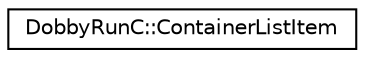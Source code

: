 digraph "Graphical Class Hierarchy"
{
 // LATEX_PDF_SIZE
  edge [fontname="Helvetica",fontsize="10",labelfontname="Helvetica",labelfontsize="10"];
  node [fontname="Helvetica",fontsize="10",shape=record];
  rankdir="LR";
  Node0 [label="DobbyRunC::ContainerListItem",height=0.2,width=0.4,color="black", fillcolor="white", style="filled",URL="$structDobbyRunC_1_1ContainerListItem.html",tooltip=" "];
}

